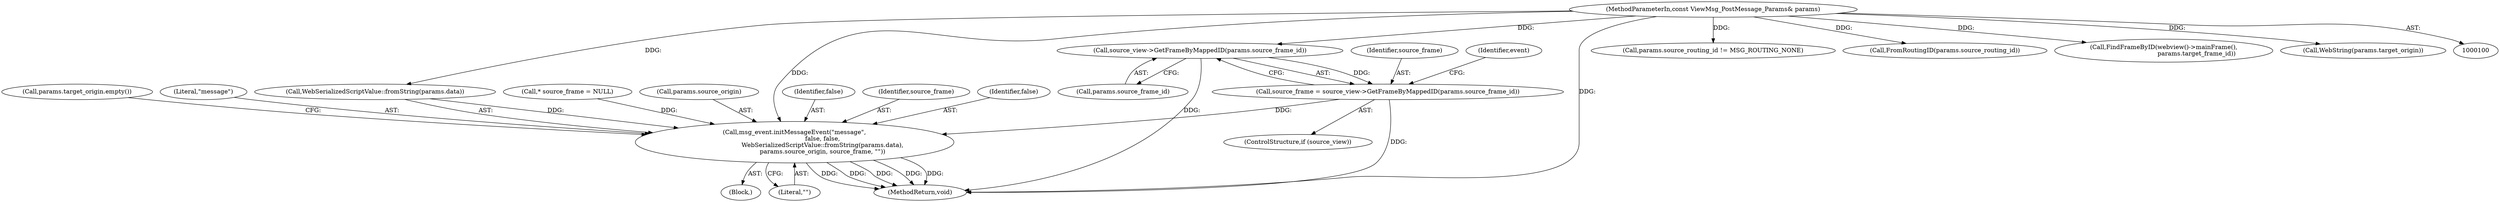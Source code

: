 digraph "1_Chrome_d1a59e4e845a01d7d7b80ef184b672752a9eae4d_0@del" {
"1000137" [label="(Call,source_view->GetFrameByMappedID(params.source_frame_id))"];
"1000101" [label="(MethodParameterIn,const ViewMsg_PostMessage_Params& params)"];
"1000135" [label="(Call,source_frame = source_view->GetFrameByMappedID(params.source_frame_id))"];
"1000146" [label="(Call,msg_event.initMessageEvent(\"message\",\n                             false, false,\n                             WebSerializedScriptValue::fromString(params.data),\n                             params.source_origin, source_frame, \"\"))"];
"1000149" [label="(Identifier,false)"];
"1000101" [label="(MethodParameterIn,const ViewMsg_PostMessage_Params& params)"];
"1000120" [label="(Call,params.source_routing_id != MSG_ROUTING_NONE)"];
"1000162" [label="(Call,params.target_origin.empty())"];
"1000138" [label="(Call,params.source_frame_id)"];
"1000129" [label="(Call,FromRoutingID(params.source_routing_id))"];
"1000106" [label="(Call,FindFrameByID(webview()->mainFrame(),\n                                  params.target_frame_id))"];
"1000150" [label="(Call,WebSerializedScriptValue::fromString(params.data))"];
"1000147" [label="(Literal,\"message\")"];
"1000136" [label="(Identifier,source_frame)"];
"1000167" [label="(Call,WebString(params.target_origin))"];
"1000137" [label="(Call,source_view->GetFrameByMappedID(params.source_frame_id))"];
"1000102" [label="(Block,)"];
"1000116" [label="(Call,* source_frame = NULL)"];
"1000154" [label="(Call,params.source_origin)"];
"1000133" [label="(ControlStructure,if (source_view))"];
"1000135" [label="(Call,source_frame = source_view->GetFrameByMappedID(params.source_frame_id))"];
"1000148" [label="(Identifier,false)"];
"1000146" [label="(Call,msg_event.initMessageEvent(\"message\",\n                             false, false,\n                             WebSerializedScriptValue::fromString(params.data),\n                             params.source_origin, source_frame, \"\"))"];
"1000157" [label="(Identifier,source_frame)"];
"1000174" [label="(MethodReturn,void)"];
"1000158" [label="(Literal,\"\")"];
"1000143" [label="(Identifier,event)"];
"1000137" -> "1000135"  [label="AST: "];
"1000137" -> "1000138"  [label="CFG: "];
"1000138" -> "1000137"  [label="AST: "];
"1000135" -> "1000137"  [label="CFG: "];
"1000137" -> "1000174"  [label="DDG: "];
"1000137" -> "1000135"  [label="DDG: "];
"1000101" -> "1000137"  [label="DDG: "];
"1000101" -> "1000100"  [label="AST: "];
"1000101" -> "1000174"  [label="DDG: "];
"1000101" -> "1000106"  [label="DDG: "];
"1000101" -> "1000120"  [label="DDG: "];
"1000101" -> "1000129"  [label="DDG: "];
"1000101" -> "1000150"  [label="DDG: "];
"1000101" -> "1000146"  [label="DDG: "];
"1000101" -> "1000167"  [label="DDG: "];
"1000135" -> "1000133"  [label="AST: "];
"1000136" -> "1000135"  [label="AST: "];
"1000143" -> "1000135"  [label="CFG: "];
"1000135" -> "1000174"  [label="DDG: "];
"1000135" -> "1000146"  [label="DDG: "];
"1000146" -> "1000102"  [label="AST: "];
"1000146" -> "1000158"  [label="CFG: "];
"1000147" -> "1000146"  [label="AST: "];
"1000148" -> "1000146"  [label="AST: "];
"1000149" -> "1000146"  [label="AST: "];
"1000150" -> "1000146"  [label="AST: "];
"1000154" -> "1000146"  [label="AST: "];
"1000157" -> "1000146"  [label="AST: "];
"1000158" -> "1000146"  [label="AST: "];
"1000162" -> "1000146"  [label="CFG: "];
"1000146" -> "1000174"  [label="DDG: "];
"1000146" -> "1000174"  [label="DDG: "];
"1000146" -> "1000174"  [label="DDG: "];
"1000146" -> "1000174"  [label="DDG: "];
"1000146" -> "1000174"  [label="DDG: "];
"1000150" -> "1000146"  [label="DDG: "];
"1000116" -> "1000146"  [label="DDG: "];
}
